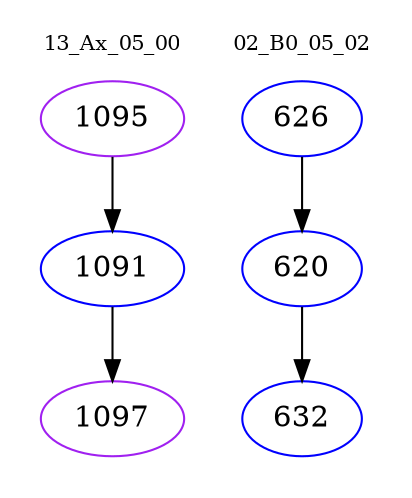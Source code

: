 digraph{
subgraph cluster_0 {
color = white
label = "13_Ax_05_00";
fontsize=10;
T0_1095 [label="1095", color="purple"]
T0_1095 -> T0_1091 [color="black"]
T0_1091 [label="1091", color="blue"]
T0_1091 -> T0_1097 [color="black"]
T0_1097 [label="1097", color="purple"]
}
subgraph cluster_1 {
color = white
label = "02_B0_05_02";
fontsize=10;
T1_626 [label="626", color="blue"]
T1_626 -> T1_620 [color="black"]
T1_620 [label="620", color="blue"]
T1_620 -> T1_632 [color="black"]
T1_632 [label="632", color="blue"]
}
}
